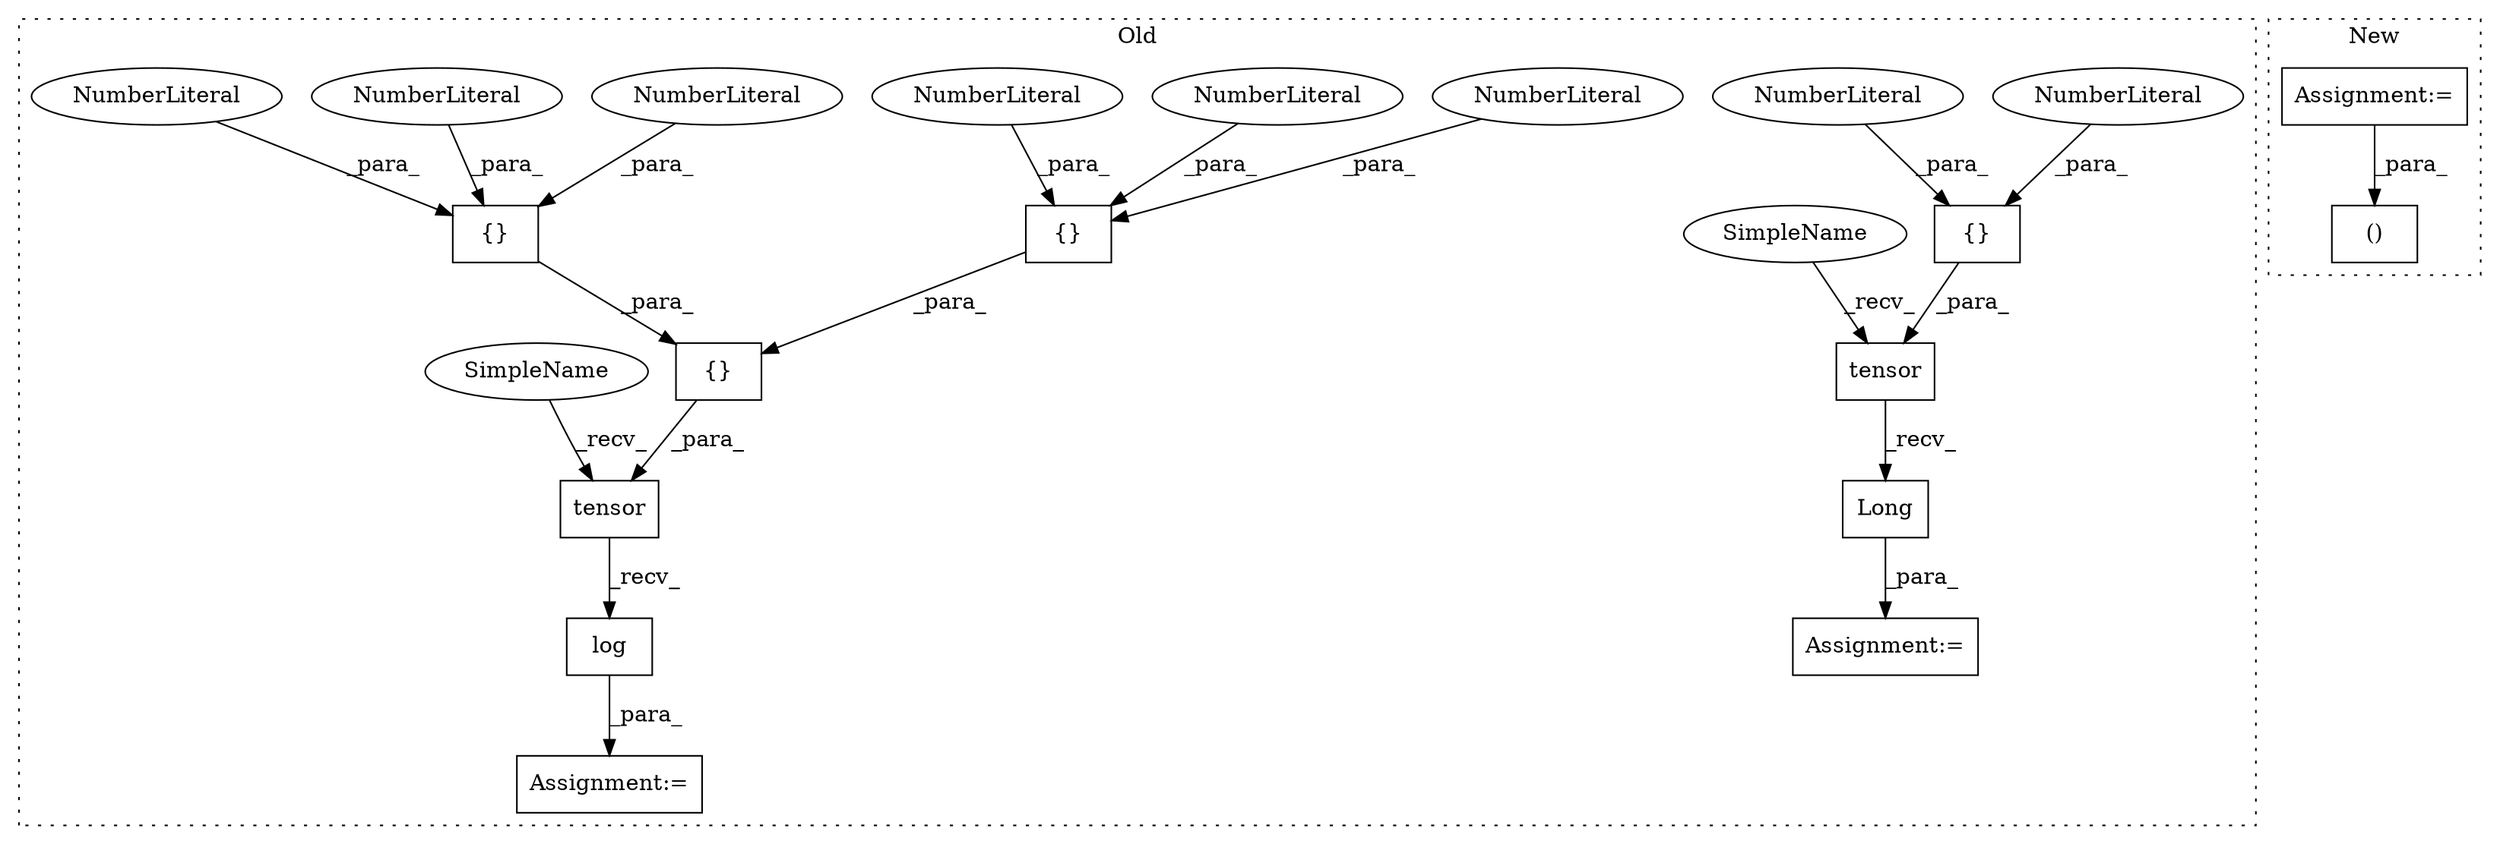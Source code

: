 digraph G {
subgraph cluster0 {
1 [label="tensor" a="32" s="1890,1939" l="7,1" shape="box"];
3 [label="Assignment:=" a="7" s="1883" l="1" shape="box"];
4 [label="{}" a="4" s="1925,1937" l="1,1" shape="box"];
5 [label="NumberLiteral" a="34" s="1930" l="3" shape="ellipse"];
6 [label="NumberLiteral" a="34" s="1934" l="3" shape="ellipse"];
7 [label="{}" a="4" s="1910,1938" l="1,1" shape="box"];
8 [label="NumberLiteral" a="34" s="1926" l="3" shape="ellipse"];
9 [label="{}" a="4" s="1911,1923" l="1,1" shape="box"];
10 [label="NumberLiteral" a="34" s="1912" l="3" shape="ellipse"];
11 [label="NumberLiteral" a="34" s="1916" l="3" shape="ellipse"];
12 [label="NumberLiteral" a="34" s="1920" l="3" shape="ellipse"];
13 [label="tensor" a="32" s="1960,1981" l="7,1" shape="box"];
14 [label="{}" a="4" s="1976,1980" l="1,1" shape="box"];
15 [label="NumberLiteral" a="34" s="1979" l="1" shape="ellipse"];
16 [label="NumberLiteral" a="34" s="1977" l="1" shape="ellipse"];
17 [label="log" a="32" s="1941" l="5" shape="box"];
18 [label="Long" a="32" s="1983" l="6" shape="box"];
19 [label="Assignment:=" a="7" s="1953" l="1" shape="box"];
21 [label="SimpleName" a="42" s="1954" l="5" shape="ellipse"];
22 [label="SimpleName" a="42" s="1884" l="5" shape="ellipse"];
label = "Old";
style="dotted";
}
subgraph cluster1 {
2 [label="()" a="106" s="2843" l="34" shape="box"];
20 [label="Assignment:=" a="7" s="2796" l="1" shape="box"];
label = "New";
style="dotted";
}
1 -> 17 [label="_recv_"];
4 -> 7 [label="_para_"];
5 -> 4 [label="_para_"];
6 -> 4 [label="_para_"];
7 -> 1 [label="_para_"];
8 -> 4 [label="_para_"];
9 -> 7 [label="_para_"];
10 -> 9 [label="_para_"];
11 -> 9 [label="_para_"];
12 -> 9 [label="_para_"];
13 -> 18 [label="_recv_"];
14 -> 13 [label="_para_"];
15 -> 14 [label="_para_"];
16 -> 14 [label="_para_"];
17 -> 3 [label="_para_"];
18 -> 19 [label="_para_"];
20 -> 2 [label="_para_"];
21 -> 13 [label="_recv_"];
22 -> 1 [label="_recv_"];
}